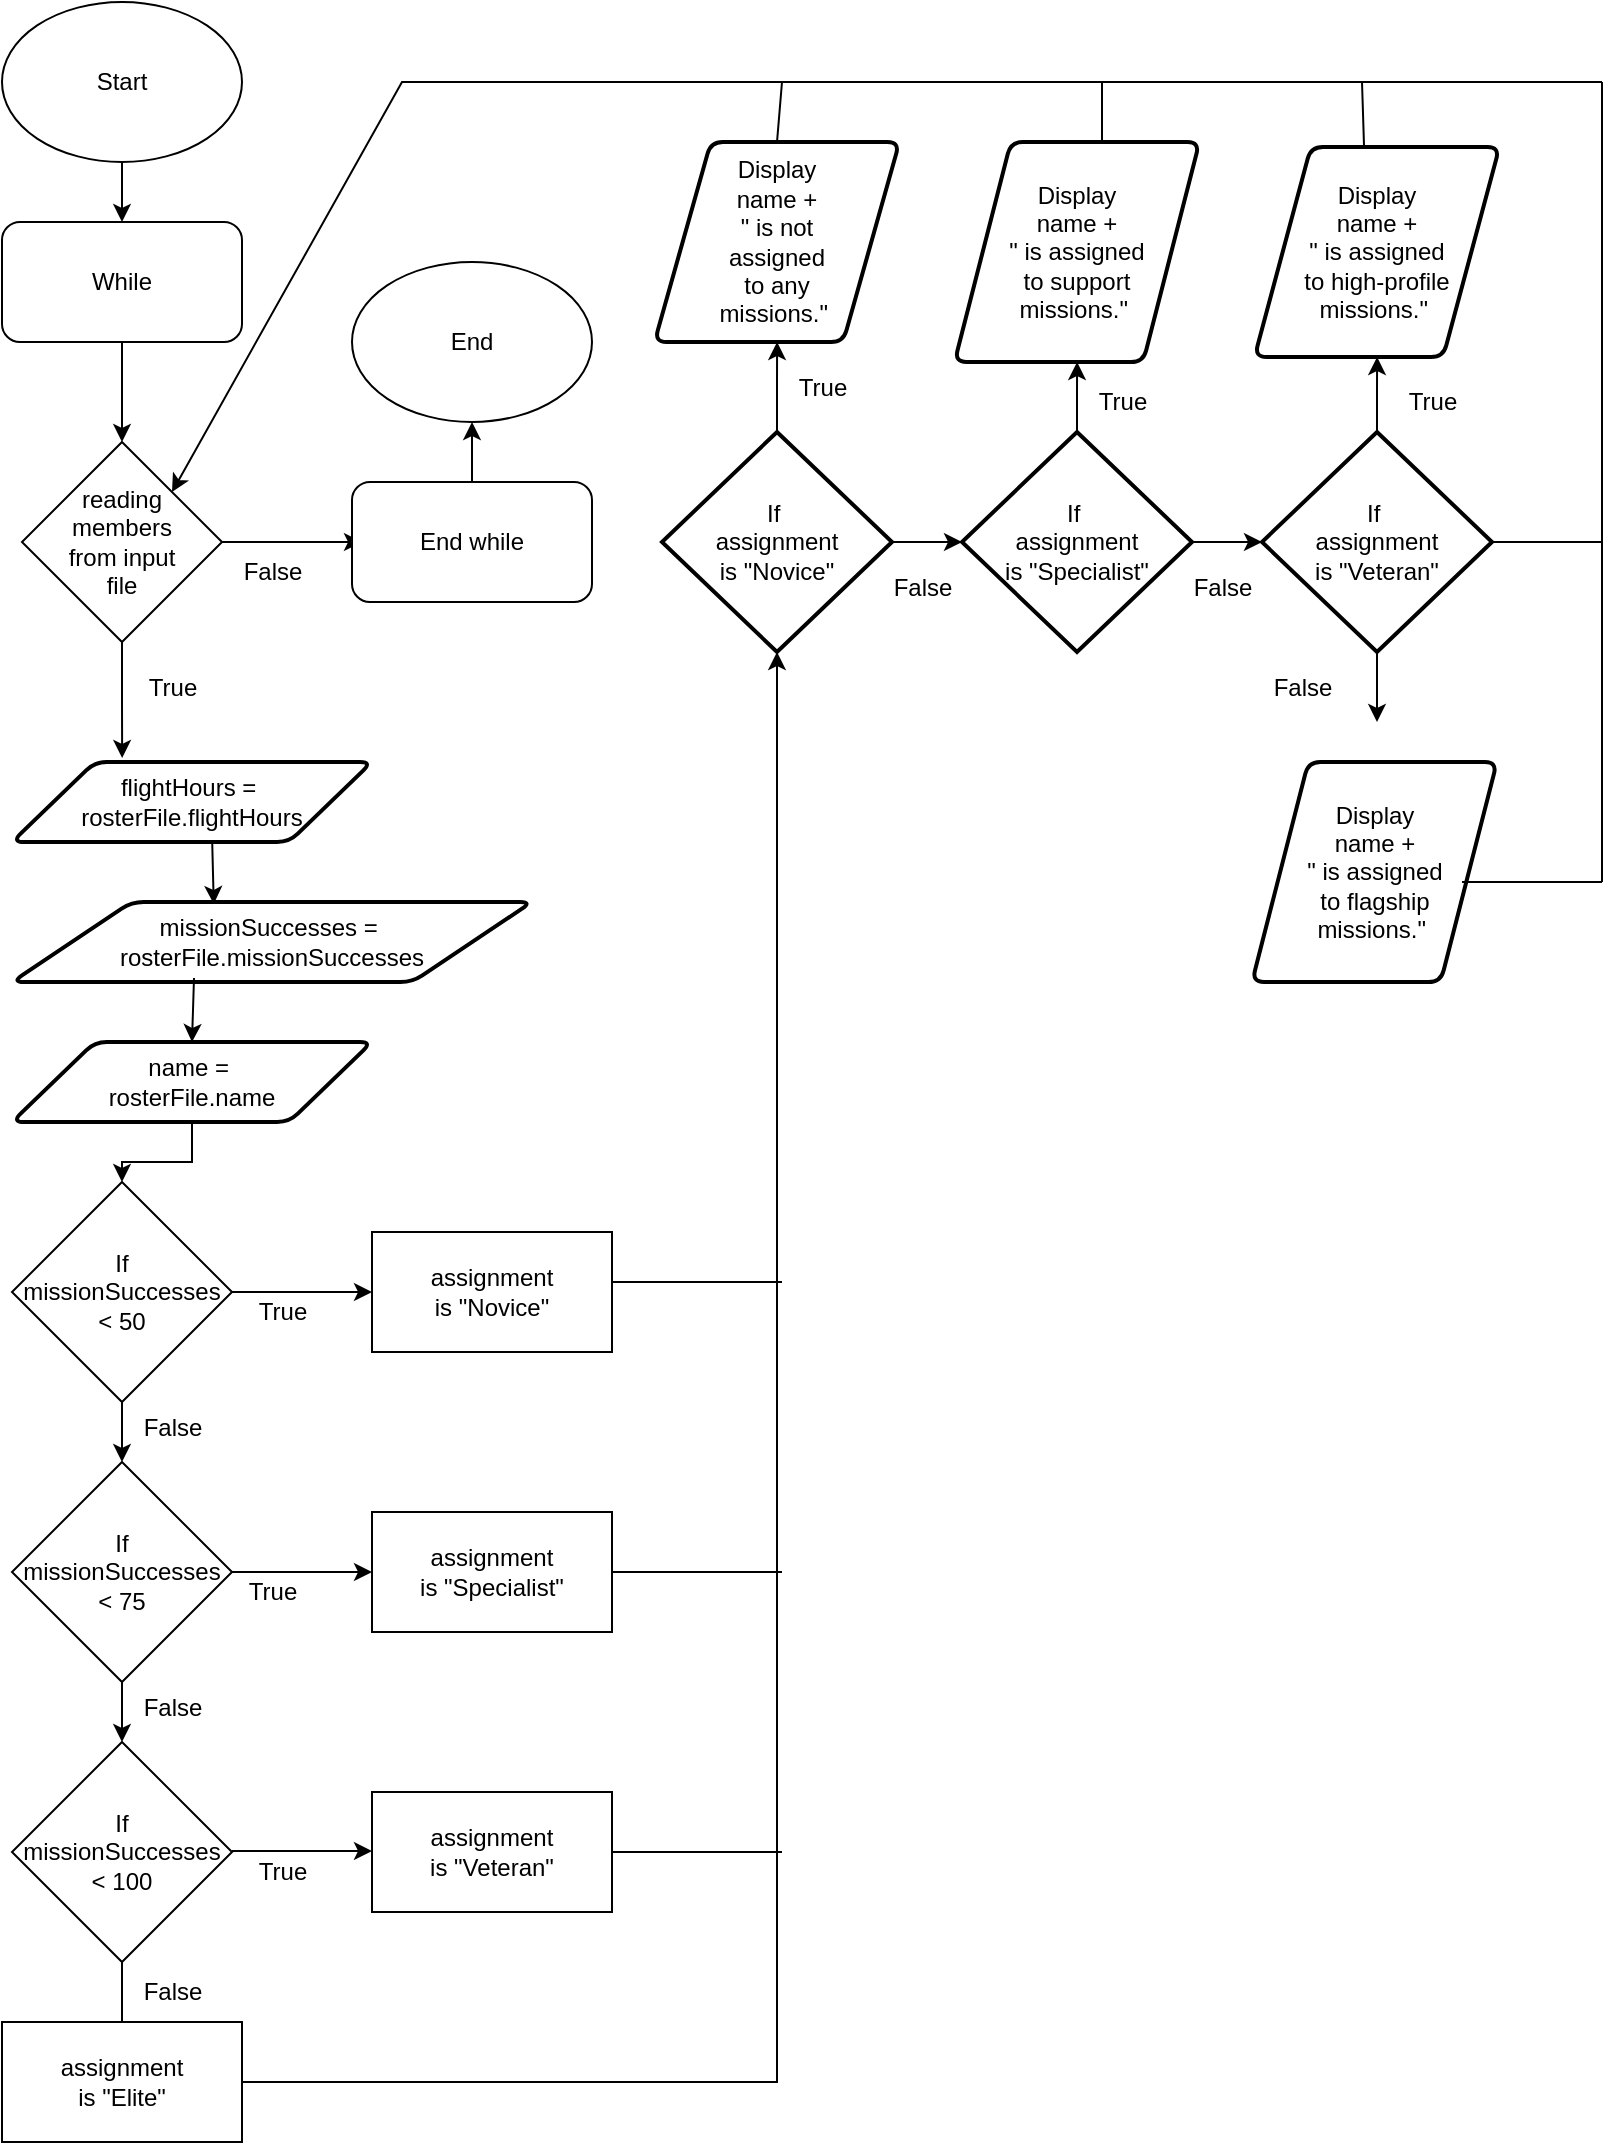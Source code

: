<mxfile version="23.0.2" type="device">
  <diagram name="Page-1" id="NFpyb9a0S-4S_gyUI7mt">
    <mxGraphModel dx="1032" dy="1187" grid="1" gridSize="10" guides="1" tooltips="1" connect="1" arrows="1" fold="1" page="1" pageScale="1" pageWidth="850" pageHeight="1100" math="0" shadow="0">
      <root>
        <mxCell id="0" />
        <mxCell id="1" parent="0" />
        <mxCell id="PyMwMXzHNPe3ZpOCFw4B-43" value="" style="edgeStyle=orthogonalEdgeStyle;rounded=0;orthogonalLoop=1;jettySize=auto;html=1;" edge="1" parent="1" source="PyMwMXzHNPe3ZpOCFw4B-1" target="PyMwMXzHNPe3ZpOCFw4B-41">
          <mxGeometry relative="1" as="geometry" />
        </mxCell>
        <mxCell id="PyMwMXzHNPe3ZpOCFw4B-1" value="Start" style="ellipse;whiteSpace=wrap;html=1;" vertex="1" parent="1">
          <mxGeometry width="120" height="80" as="geometry" />
        </mxCell>
        <mxCell id="PyMwMXzHNPe3ZpOCFw4B-2" value="flightHours =&amp;nbsp;&lt;br&gt;rosterFile.flightHours" style="shape=parallelogram;html=1;strokeWidth=2;perimeter=parallelogramPerimeter;whiteSpace=wrap;rounded=1;arcSize=12;size=0.23;" vertex="1" parent="1">
          <mxGeometry x="5" y="380" width="180" height="40" as="geometry" />
        </mxCell>
        <mxCell id="PyMwMXzHNPe3ZpOCFw4B-4" value="missionSuccesses =&amp;nbsp;&lt;br&gt;rosterFile.missionSuccesses" style="shape=parallelogram;html=1;strokeWidth=2;perimeter=parallelogramPerimeter;whiteSpace=wrap;rounded=1;arcSize=12;size=0.23;" vertex="1" parent="1">
          <mxGeometry x="5" y="450" width="260" height="40" as="geometry" />
        </mxCell>
        <mxCell id="PyMwMXzHNPe3ZpOCFw4B-21" value="" style="edgeStyle=orthogonalEdgeStyle;rounded=0;orthogonalLoop=1;jettySize=auto;html=1;entryX=0.5;entryY=0;entryDx=0;entryDy=0;" edge="1" parent="1" source="PyMwMXzHNPe3ZpOCFw4B-5" target="PyMwMXzHNPe3ZpOCFw4B-6">
          <mxGeometry relative="1" as="geometry" />
        </mxCell>
        <mxCell id="PyMwMXzHNPe3ZpOCFw4B-5" value="name =&amp;nbsp;&lt;br&gt;rosterFile.name" style="shape=parallelogram;html=1;strokeWidth=2;perimeter=parallelogramPerimeter;whiteSpace=wrap;rounded=1;arcSize=12;size=0.23;" vertex="1" parent="1">
          <mxGeometry x="5" y="520" width="180" height="40" as="geometry" />
        </mxCell>
        <mxCell id="PyMwMXzHNPe3ZpOCFw4B-20" value="" style="edgeStyle=orthogonalEdgeStyle;rounded=0;orthogonalLoop=1;jettySize=auto;html=1;" edge="1" parent="1" source="PyMwMXzHNPe3ZpOCFw4B-6" target="PyMwMXzHNPe3ZpOCFw4B-11">
          <mxGeometry relative="1" as="geometry" />
        </mxCell>
        <mxCell id="PyMwMXzHNPe3ZpOCFw4B-6" value="If&lt;br&gt;missionSuccesses&lt;br&gt;&amp;lt; 50" style="rhombus;whiteSpace=wrap;html=1;" vertex="1" parent="1">
          <mxGeometry x="5" y="590" width="110" height="110" as="geometry" />
        </mxCell>
        <mxCell id="PyMwMXzHNPe3ZpOCFw4B-19" value="" style="edgeStyle=orthogonalEdgeStyle;rounded=0;orthogonalLoop=1;jettySize=auto;html=1;" edge="1" parent="1" source="PyMwMXzHNPe3ZpOCFw4B-11" target="PyMwMXzHNPe3ZpOCFw4B-12">
          <mxGeometry relative="1" as="geometry" />
        </mxCell>
        <mxCell id="PyMwMXzHNPe3ZpOCFw4B-11" value="If&lt;br&gt;missionSuccesses&lt;br&gt;&amp;lt; 75" style="rhombus;whiteSpace=wrap;html=1;" vertex="1" parent="1">
          <mxGeometry x="5" y="730" width="110" height="110" as="geometry" />
        </mxCell>
        <mxCell id="PyMwMXzHNPe3ZpOCFw4B-12" value="If&lt;br&gt;missionSuccesses&lt;br&gt;&amp;lt; 100" style="rhombus;whiteSpace=wrap;html=1;" vertex="1" parent="1">
          <mxGeometry x="5" y="870" width="110" height="110" as="geometry" />
        </mxCell>
        <mxCell id="PyMwMXzHNPe3ZpOCFw4B-13" value="" style="endArrow=classic;html=1;rounded=0;exitX=1;exitY=0.5;exitDx=0;exitDy=0;" edge="1" parent="1" source="PyMwMXzHNPe3ZpOCFw4B-6">
          <mxGeometry width="50" height="50" relative="1" as="geometry">
            <mxPoint x="385" y="710" as="sourcePoint" />
            <mxPoint x="185" y="645" as="targetPoint" />
          </mxGeometry>
        </mxCell>
        <mxCell id="PyMwMXzHNPe3ZpOCFw4B-14" value="True" style="text;html=1;align=center;verticalAlign=middle;resizable=0;points=[];autosize=1;strokeColor=none;fillColor=none;" vertex="1" parent="1">
          <mxGeometry x="115" y="640" width="50" height="30" as="geometry" />
        </mxCell>
        <mxCell id="PyMwMXzHNPe3ZpOCFw4B-15" value="" style="endArrow=classic;html=1;rounded=0;exitX=1;exitY=0.5;exitDx=0;exitDy=0;" edge="1" parent="1" source="PyMwMXzHNPe3ZpOCFw4B-11">
          <mxGeometry width="50" height="50" relative="1" as="geometry">
            <mxPoint x="135" y="780" as="sourcePoint" />
            <mxPoint x="185" y="785" as="targetPoint" />
          </mxGeometry>
        </mxCell>
        <mxCell id="PyMwMXzHNPe3ZpOCFw4B-16" value="" style="endArrow=classic;html=1;rounded=0;exitX=1;exitY=0.5;exitDx=0;exitDy=0;" edge="1" parent="1">
          <mxGeometry width="50" height="50" relative="1" as="geometry">
            <mxPoint x="115" y="924.5" as="sourcePoint" />
            <mxPoint x="185" y="924.5" as="targetPoint" />
          </mxGeometry>
        </mxCell>
        <mxCell id="PyMwMXzHNPe3ZpOCFw4B-17" value="True" style="text;html=1;align=center;verticalAlign=middle;resizable=0;points=[];autosize=1;strokeColor=none;fillColor=none;" vertex="1" parent="1">
          <mxGeometry x="110" y="780" width="50" height="30" as="geometry" />
        </mxCell>
        <mxCell id="PyMwMXzHNPe3ZpOCFw4B-18" value="True" style="text;html=1;align=center;verticalAlign=middle;resizable=0;points=[];autosize=1;strokeColor=none;fillColor=none;" vertex="1" parent="1">
          <mxGeometry x="115" y="920" width="50" height="30" as="geometry" />
        </mxCell>
        <mxCell id="PyMwMXzHNPe3ZpOCFw4B-24" value="" style="endArrow=classic;html=1;rounded=0;exitX=0.556;exitY=0.975;exitDx=0;exitDy=0;exitPerimeter=0;entryX=0.388;entryY=0.025;entryDx=0;entryDy=0;entryPerimeter=0;" edge="1" parent="1" source="PyMwMXzHNPe3ZpOCFw4B-2" target="PyMwMXzHNPe3ZpOCFw4B-4">
          <mxGeometry width="50" height="50" relative="1" as="geometry">
            <mxPoint x="385" y="710" as="sourcePoint" />
            <mxPoint x="435" y="660" as="targetPoint" />
          </mxGeometry>
        </mxCell>
        <mxCell id="PyMwMXzHNPe3ZpOCFw4B-25" value="" style="endArrow=classic;html=1;rounded=0;exitX=0.35;exitY=0.95;exitDx=0;exitDy=0;exitPerimeter=0;entryX=0.5;entryY=0;entryDx=0;entryDy=0;" edge="1" parent="1" source="PyMwMXzHNPe3ZpOCFw4B-4" target="PyMwMXzHNPe3ZpOCFw4B-5">
          <mxGeometry width="50" height="50" relative="1" as="geometry">
            <mxPoint x="385" y="710" as="sourcePoint" />
            <mxPoint x="435" y="660" as="targetPoint" />
          </mxGeometry>
        </mxCell>
        <mxCell id="PyMwMXzHNPe3ZpOCFw4B-26" value="False" style="text;html=1;align=center;verticalAlign=middle;resizable=0;points=[];autosize=1;strokeColor=none;fillColor=none;" vertex="1" parent="1">
          <mxGeometry x="60" y="698" width="50" height="30" as="geometry" />
        </mxCell>
        <mxCell id="PyMwMXzHNPe3ZpOCFw4B-27" value="False" style="text;html=1;align=center;verticalAlign=middle;resizable=0;points=[];autosize=1;strokeColor=none;fillColor=none;" vertex="1" parent="1">
          <mxGeometry x="60" y="838" width="50" height="30" as="geometry" />
        </mxCell>
        <mxCell id="PyMwMXzHNPe3ZpOCFw4B-28" value="" style="endArrow=classic;html=1;rounded=0;exitX=0.5;exitY=1;exitDx=0;exitDy=0;" edge="1" parent="1" source="PyMwMXzHNPe3ZpOCFw4B-12">
          <mxGeometry width="50" height="50" relative="1" as="geometry">
            <mxPoint x="385" y="710" as="sourcePoint" />
            <mxPoint x="60" y="1020" as="targetPoint" />
          </mxGeometry>
        </mxCell>
        <mxCell id="PyMwMXzHNPe3ZpOCFw4B-29" value="False" style="text;html=1;align=center;verticalAlign=middle;resizable=0;points=[];autosize=1;strokeColor=none;fillColor=none;" vertex="1" parent="1">
          <mxGeometry x="60" y="980" width="50" height="30" as="geometry" />
        </mxCell>
        <mxCell id="PyMwMXzHNPe3ZpOCFw4B-30" value="assignment &lt;br&gt;is &quot;Novice&quot;" style="rounded=0;whiteSpace=wrap;html=1;" vertex="1" parent="1">
          <mxGeometry x="185" y="615" width="120" height="60" as="geometry" />
        </mxCell>
        <mxCell id="PyMwMXzHNPe3ZpOCFw4B-31" value="assignment &lt;br&gt;is &quot;Specialist&quot;" style="rounded=0;whiteSpace=wrap;html=1;" vertex="1" parent="1">
          <mxGeometry x="185" y="755" width="120" height="60" as="geometry" />
        </mxCell>
        <mxCell id="PyMwMXzHNPe3ZpOCFw4B-32" value="assignment &lt;br&gt;is &quot;Veteran&quot;" style="rounded=0;whiteSpace=wrap;html=1;" vertex="1" parent="1">
          <mxGeometry x="185" y="895" width="120" height="60" as="geometry" />
        </mxCell>
        <mxCell id="PyMwMXzHNPe3ZpOCFw4B-35" value="" style="edgeStyle=orthogonalEdgeStyle;rounded=0;orthogonalLoop=1;jettySize=auto;html=1;" edge="1" parent="1" source="PyMwMXzHNPe3ZpOCFw4B-33" target="PyMwMXzHNPe3ZpOCFw4B-34">
          <mxGeometry relative="1" as="geometry" />
        </mxCell>
        <mxCell id="PyMwMXzHNPe3ZpOCFw4B-33" value="assignment &lt;br&gt;is &quot;Elite&quot;" style="rounded=0;whiteSpace=wrap;html=1;" vertex="1" parent="1">
          <mxGeometry y="1010" width="120" height="60" as="geometry" />
        </mxCell>
        <mxCell id="PyMwMXzHNPe3ZpOCFw4B-56" value="" style="edgeStyle=orthogonalEdgeStyle;rounded=0;orthogonalLoop=1;jettySize=auto;html=1;" edge="1" parent="1" source="PyMwMXzHNPe3ZpOCFw4B-34" target="PyMwMXzHNPe3ZpOCFw4B-53">
          <mxGeometry relative="1" as="geometry" />
        </mxCell>
        <mxCell id="PyMwMXzHNPe3ZpOCFw4B-68" value="" style="edgeStyle=orthogonalEdgeStyle;rounded=0;orthogonalLoop=1;jettySize=auto;html=1;" edge="1" parent="1" source="PyMwMXzHNPe3ZpOCFw4B-34" target="PyMwMXzHNPe3ZpOCFw4B-62">
          <mxGeometry relative="1" as="geometry" />
        </mxCell>
        <mxCell id="PyMwMXzHNPe3ZpOCFw4B-34" value="If&amp;nbsp;&lt;br&gt;assignment&lt;br&gt;is &quot;Novice&quot;" style="strokeWidth=2;html=1;shape=mxgraph.flowchart.decision;whiteSpace=wrap;" vertex="1" parent="1">
          <mxGeometry x="330" y="215" width="115" height="110" as="geometry" />
        </mxCell>
        <mxCell id="PyMwMXzHNPe3ZpOCFw4B-38" value="" style="endArrow=none;html=1;rounded=0;exitX=1;exitY=0.417;exitDx=0;exitDy=0;exitPerimeter=0;" edge="1" parent="1" source="PyMwMXzHNPe3ZpOCFw4B-30">
          <mxGeometry width="50" height="50" relative="1" as="geometry">
            <mxPoint x="385" y="710" as="sourcePoint" />
            <mxPoint x="390" y="640" as="targetPoint" />
            <Array as="points">
              <mxPoint x="365" y="640" />
            </Array>
          </mxGeometry>
        </mxCell>
        <mxCell id="PyMwMXzHNPe3ZpOCFw4B-39" value="" style="endArrow=none;html=1;rounded=0;exitX=1;exitY=0.5;exitDx=0;exitDy=0;" edge="1" parent="1" source="PyMwMXzHNPe3ZpOCFw4B-31">
          <mxGeometry width="50" height="50" relative="1" as="geometry">
            <mxPoint x="385" y="710" as="sourcePoint" />
            <mxPoint x="390" y="785" as="targetPoint" />
          </mxGeometry>
        </mxCell>
        <mxCell id="PyMwMXzHNPe3ZpOCFw4B-40" value="" style="endArrow=none;html=1;rounded=0;exitX=1;exitY=0.5;exitDx=0;exitDy=0;" edge="1" parent="1" source="PyMwMXzHNPe3ZpOCFw4B-32">
          <mxGeometry width="50" height="50" relative="1" as="geometry">
            <mxPoint x="385" y="710" as="sourcePoint" />
            <mxPoint x="390" y="925" as="targetPoint" />
          </mxGeometry>
        </mxCell>
        <mxCell id="PyMwMXzHNPe3ZpOCFw4B-44" value="" style="edgeStyle=orthogonalEdgeStyle;rounded=0;orthogonalLoop=1;jettySize=auto;html=1;" edge="1" parent="1" source="PyMwMXzHNPe3ZpOCFw4B-41" target="PyMwMXzHNPe3ZpOCFw4B-42">
          <mxGeometry relative="1" as="geometry" />
        </mxCell>
        <mxCell id="PyMwMXzHNPe3ZpOCFw4B-41" value="While" style="rounded=1;whiteSpace=wrap;html=1;" vertex="1" parent="1">
          <mxGeometry y="110" width="120" height="60" as="geometry" />
        </mxCell>
        <mxCell id="PyMwMXzHNPe3ZpOCFw4B-45" value="" style="edgeStyle=orthogonalEdgeStyle;rounded=0;orthogonalLoop=1;jettySize=auto;html=1;entryX=0.306;entryY=-0.05;entryDx=0;entryDy=0;entryPerimeter=0;" edge="1" parent="1" source="PyMwMXzHNPe3ZpOCFw4B-42" target="PyMwMXzHNPe3ZpOCFw4B-2">
          <mxGeometry relative="1" as="geometry">
            <mxPoint x="60" y="370" as="targetPoint" />
          </mxGeometry>
        </mxCell>
        <mxCell id="PyMwMXzHNPe3ZpOCFw4B-42" value="reading &lt;br&gt;members&lt;br&gt;from input &lt;br&gt;file" style="rhombus;whiteSpace=wrap;html=1;" vertex="1" parent="1">
          <mxGeometry x="10" y="220" width="100" height="100" as="geometry" />
        </mxCell>
        <mxCell id="PyMwMXzHNPe3ZpOCFw4B-47" value="True" style="text;html=1;align=center;verticalAlign=middle;resizable=0;points=[];autosize=1;strokeColor=none;fillColor=none;" vertex="1" parent="1">
          <mxGeometry x="60" y="328" width="50" height="30" as="geometry" />
        </mxCell>
        <mxCell id="PyMwMXzHNPe3ZpOCFw4B-48" value="False" style="text;html=1;align=center;verticalAlign=middle;resizable=0;points=[];autosize=1;strokeColor=none;fillColor=none;" vertex="1" parent="1">
          <mxGeometry x="110" y="270" width="50" height="30" as="geometry" />
        </mxCell>
        <mxCell id="PyMwMXzHNPe3ZpOCFw4B-49" value="" style="endArrow=classic;html=1;rounded=0;exitX=1;exitY=0.5;exitDx=0;exitDy=0;" edge="1" parent="1" source="PyMwMXzHNPe3ZpOCFw4B-42">
          <mxGeometry width="50" height="50" relative="1" as="geometry">
            <mxPoint x="360" y="580" as="sourcePoint" />
            <mxPoint x="180" y="270" as="targetPoint" />
          </mxGeometry>
        </mxCell>
        <mxCell id="PyMwMXzHNPe3ZpOCFw4B-52" value="" style="edgeStyle=orthogonalEdgeStyle;rounded=0;orthogonalLoop=1;jettySize=auto;html=1;" edge="1" parent="1" source="PyMwMXzHNPe3ZpOCFw4B-50" target="PyMwMXzHNPe3ZpOCFw4B-51">
          <mxGeometry relative="1" as="geometry" />
        </mxCell>
        <mxCell id="PyMwMXzHNPe3ZpOCFw4B-50" value="End while" style="rounded=1;whiteSpace=wrap;html=1;" vertex="1" parent="1">
          <mxGeometry x="175" y="240" width="120" height="60" as="geometry" />
        </mxCell>
        <mxCell id="PyMwMXzHNPe3ZpOCFw4B-51" value="End" style="ellipse;whiteSpace=wrap;html=1;" vertex="1" parent="1">
          <mxGeometry x="175" y="130" width="120" height="80" as="geometry" />
        </mxCell>
        <mxCell id="PyMwMXzHNPe3ZpOCFw4B-57" value="" style="edgeStyle=orthogonalEdgeStyle;rounded=0;orthogonalLoop=1;jettySize=auto;html=1;" edge="1" parent="1" source="PyMwMXzHNPe3ZpOCFw4B-53" target="PyMwMXzHNPe3ZpOCFw4B-54">
          <mxGeometry relative="1" as="geometry" />
        </mxCell>
        <mxCell id="PyMwMXzHNPe3ZpOCFw4B-69" value="" style="edgeStyle=orthogonalEdgeStyle;rounded=0;orthogonalLoop=1;jettySize=auto;html=1;" edge="1" parent="1" source="PyMwMXzHNPe3ZpOCFw4B-53" target="PyMwMXzHNPe3ZpOCFw4B-65">
          <mxGeometry relative="1" as="geometry" />
        </mxCell>
        <mxCell id="PyMwMXzHNPe3ZpOCFw4B-53" value="If&amp;nbsp;&lt;br&gt;assignment&lt;br&gt;is &quot;Specialist&quot;" style="strokeWidth=2;html=1;shape=mxgraph.flowchart.decision;whiteSpace=wrap;" vertex="1" parent="1">
          <mxGeometry x="480" y="215" width="115" height="110" as="geometry" />
        </mxCell>
        <mxCell id="PyMwMXzHNPe3ZpOCFw4B-58" value="" style="edgeStyle=orthogonalEdgeStyle;rounded=0;orthogonalLoop=1;jettySize=auto;html=1;" edge="1" parent="1" source="PyMwMXzHNPe3ZpOCFw4B-54">
          <mxGeometry relative="1" as="geometry">
            <mxPoint x="687.5" y="360" as="targetPoint" />
          </mxGeometry>
        </mxCell>
        <mxCell id="PyMwMXzHNPe3ZpOCFw4B-70" value="" style="edgeStyle=orthogonalEdgeStyle;rounded=0;orthogonalLoop=1;jettySize=auto;html=1;" edge="1" parent="1" source="PyMwMXzHNPe3ZpOCFw4B-54" target="PyMwMXzHNPe3ZpOCFw4B-66">
          <mxGeometry relative="1" as="geometry" />
        </mxCell>
        <mxCell id="PyMwMXzHNPe3ZpOCFw4B-54" value="If&amp;nbsp;&lt;br&gt;assignment&lt;br&gt;is &quot;Veteran&quot;" style="strokeWidth=2;html=1;shape=mxgraph.flowchart.decision;whiteSpace=wrap;" vertex="1" parent="1">
          <mxGeometry x="630" y="215" width="115" height="110" as="geometry" />
        </mxCell>
        <mxCell id="PyMwMXzHNPe3ZpOCFw4B-59" value="False" style="text;html=1;align=center;verticalAlign=middle;resizable=0;points=[];autosize=1;strokeColor=none;fillColor=none;" vertex="1" parent="1">
          <mxGeometry x="435" y="278" width="50" height="30" as="geometry" />
        </mxCell>
        <mxCell id="PyMwMXzHNPe3ZpOCFw4B-60" value="False" style="text;html=1;align=center;verticalAlign=middle;resizable=0;points=[];autosize=1;strokeColor=none;fillColor=none;" vertex="1" parent="1">
          <mxGeometry x="585" y="278" width="50" height="30" as="geometry" />
        </mxCell>
        <mxCell id="PyMwMXzHNPe3ZpOCFw4B-61" value="False" style="text;html=1;align=center;verticalAlign=middle;resizable=0;points=[];autosize=1;strokeColor=none;fillColor=none;" vertex="1" parent="1">
          <mxGeometry x="625" y="328" width="50" height="30" as="geometry" />
        </mxCell>
        <mxCell id="PyMwMXzHNPe3ZpOCFw4B-62" value="Display&lt;br&gt;name +&lt;br&gt;&quot; is not &lt;br&gt;assigned &lt;br&gt;to any&lt;br&gt;missions.&quot;&amp;nbsp;" style="shape=parallelogram;html=1;strokeWidth=2;perimeter=parallelogramPerimeter;whiteSpace=wrap;rounded=1;arcSize=12;size=0.23;" vertex="1" parent="1">
          <mxGeometry x="326.25" y="70" width="122.5" height="100" as="geometry" />
        </mxCell>
        <mxCell id="PyMwMXzHNPe3ZpOCFw4B-65" value="Display&lt;br&gt;name +&lt;br&gt;&quot; is assigned &lt;br&gt;to support&lt;br&gt;missions.&quot;&amp;nbsp;" style="shape=parallelogram;html=1;strokeWidth=2;perimeter=parallelogramPerimeter;whiteSpace=wrap;rounded=1;arcSize=12;size=0.23;" vertex="1" parent="1">
          <mxGeometry x="476.25" y="70" width="122.5" height="110" as="geometry" />
        </mxCell>
        <mxCell id="PyMwMXzHNPe3ZpOCFw4B-66" value="Display&lt;br&gt;name +&lt;br&gt;&quot; is assigned &lt;br&gt;to high-profile&lt;br&gt;missions.&quot;&amp;nbsp;" style="shape=parallelogram;html=1;strokeWidth=2;perimeter=parallelogramPerimeter;whiteSpace=wrap;rounded=1;arcSize=12;size=0.23;" vertex="1" parent="1">
          <mxGeometry x="626.25" y="72.5" width="122.5" height="105" as="geometry" />
        </mxCell>
        <mxCell id="PyMwMXzHNPe3ZpOCFw4B-67" value="Display&lt;br&gt;name +&lt;br&gt;&quot; is assigned &lt;br&gt;to flagship&lt;br&gt;missions.&quot;&amp;nbsp;" style="shape=parallelogram;html=1;strokeWidth=2;perimeter=parallelogramPerimeter;whiteSpace=wrap;rounded=1;arcSize=12;size=0.23;" vertex="1" parent="1">
          <mxGeometry x="625" y="380" width="122.5" height="110" as="geometry" />
        </mxCell>
        <mxCell id="PyMwMXzHNPe3ZpOCFw4B-71" value="True" style="text;html=1;align=center;verticalAlign=middle;resizable=0;points=[];autosize=1;strokeColor=none;fillColor=none;" vertex="1" parent="1">
          <mxGeometry x="385" y="178" width="50" height="30" as="geometry" />
        </mxCell>
        <mxCell id="PyMwMXzHNPe3ZpOCFw4B-72" value="True" style="text;html=1;align=center;verticalAlign=middle;resizable=0;points=[];autosize=1;strokeColor=none;fillColor=none;" vertex="1" parent="1">
          <mxGeometry x="535" y="185" width="50" height="30" as="geometry" />
        </mxCell>
        <mxCell id="PyMwMXzHNPe3ZpOCFw4B-73" value="True" style="text;html=1;align=center;verticalAlign=middle;resizable=0;points=[];autosize=1;strokeColor=none;fillColor=none;" vertex="1" parent="1">
          <mxGeometry x="690" y="185" width="50" height="30" as="geometry" />
        </mxCell>
        <mxCell id="PyMwMXzHNPe3ZpOCFw4B-75" value="" style="endArrow=classic;html=1;rounded=0;entryX=1;entryY=0;entryDx=0;entryDy=0;" edge="1" parent="1" target="PyMwMXzHNPe3ZpOCFw4B-42">
          <mxGeometry width="50" height="50" relative="1" as="geometry">
            <mxPoint x="800" y="40" as="sourcePoint" />
            <mxPoint x="200" y="60" as="targetPoint" />
            <Array as="points">
              <mxPoint x="200" y="40" />
            </Array>
          </mxGeometry>
        </mxCell>
        <mxCell id="PyMwMXzHNPe3ZpOCFw4B-76" value="" style="endArrow=none;html=1;rounded=0;" edge="1" parent="1">
          <mxGeometry width="50" height="50" relative="1" as="geometry">
            <mxPoint x="800" y="440" as="sourcePoint" />
            <mxPoint x="800" y="40" as="targetPoint" />
          </mxGeometry>
        </mxCell>
        <mxCell id="PyMwMXzHNPe3ZpOCFw4B-77" value="" style="endArrow=none;html=1;rounded=0;" edge="1" parent="1">
          <mxGeometry width="50" height="50" relative="1" as="geometry">
            <mxPoint x="730" y="440" as="sourcePoint" />
            <mxPoint x="800" y="440" as="targetPoint" />
          </mxGeometry>
        </mxCell>
        <mxCell id="PyMwMXzHNPe3ZpOCFw4B-78" value="" style="endArrow=none;html=1;rounded=0;exitX=1;exitY=0.5;exitDx=0;exitDy=0;exitPerimeter=0;" edge="1" parent="1" source="PyMwMXzHNPe3ZpOCFw4B-54">
          <mxGeometry width="50" height="50" relative="1" as="geometry">
            <mxPoint x="480" y="530" as="sourcePoint" />
            <mxPoint x="800" y="270" as="targetPoint" />
          </mxGeometry>
        </mxCell>
        <mxCell id="PyMwMXzHNPe3ZpOCFw4B-79" value="" style="endArrow=none;html=1;rounded=0;exitX=0.447;exitY=-0.005;exitDx=0;exitDy=0;exitPerimeter=0;" edge="1" parent="1" source="PyMwMXzHNPe3ZpOCFw4B-66">
          <mxGeometry width="50" height="50" relative="1" as="geometry">
            <mxPoint x="480" y="530" as="sourcePoint" />
            <mxPoint x="680" y="40" as="targetPoint" />
          </mxGeometry>
        </mxCell>
        <mxCell id="PyMwMXzHNPe3ZpOCFw4B-80" value="" style="endArrow=none;html=1;rounded=0;" edge="1" parent="1">
          <mxGeometry width="50" height="50" relative="1" as="geometry">
            <mxPoint x="550" y="70" as="sourcePoint" />
            <mxPoint x="550" y="40" as="targetPoint" />
          </mxGeometry>
        </mxCell>
        <mxCell id="PyMwMXzHNPe3ZpOCFw4B-81" value="" style="endArrow=none;html=1;rounded=0;exitX=0.5;exitY=0;exitDx=0;exitDy=0;" edge="1" parent="1" source="PyMwMXzHNPe3ZpOCFw4B-62">
          <mxGeometry width="50" height="50" relative="1" as="geometry">
            <mxPoint x="480" y="530" as="sourcePoint" />
            <mxPoint x="390" y="40" as="targetPoint" />
          </mxGeometry>
        </mxCell>
      </root>
    </mxGraphModel>
  </diagram>
</mxfile>
